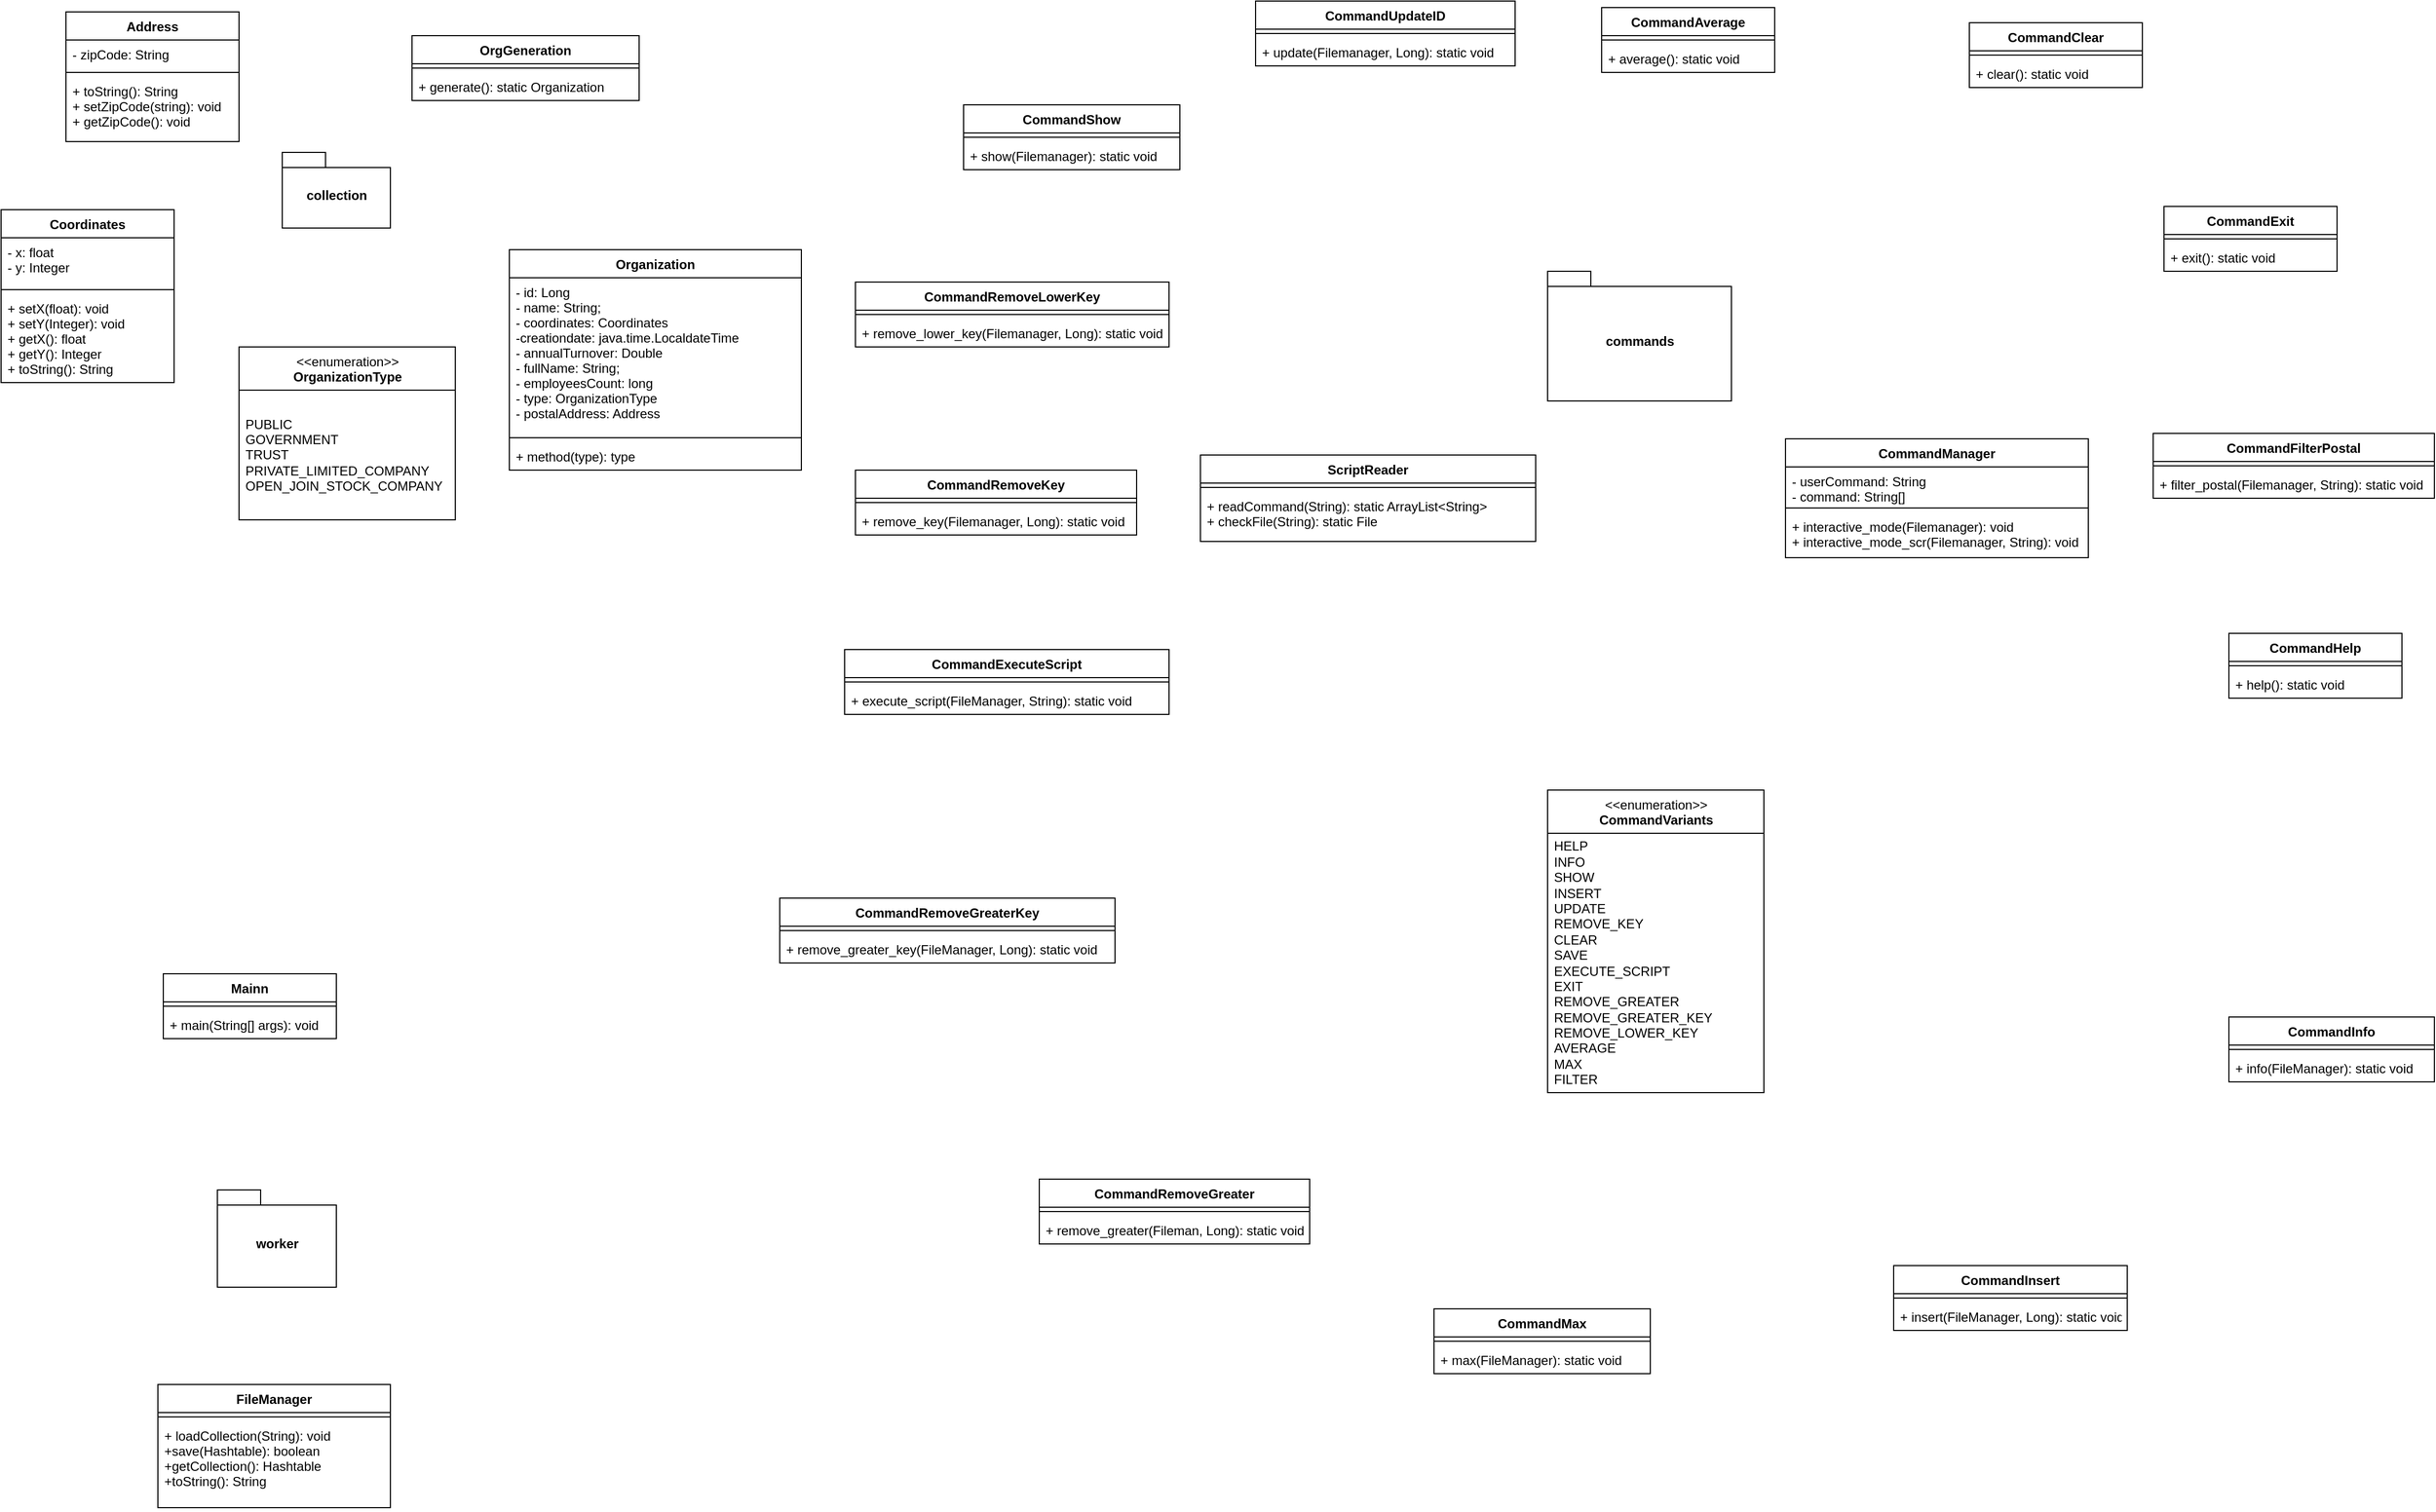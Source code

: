 <mxfile version="14.4.8" type="github">
  <diagram id="C5RBs43oDa-KdzZeNtuy" name="Page-1">
    <mxGraphModel dx="3120" dy="1765" grid="1" gridSize="10" guides="1" tooltips="1" connect="1" arrows="1" fold="1" page="1" pageScale="1" pageWidth="1169" pageHeight="1654" math="0" shadow="0">
      <root>
        <mxCell id="WIyWlLk6GJQsqaUBKTNV-0" />
        <mxCell id="WIyWlLk6GJQsqaUBKTNV-1" parent="WIyWlLk6GJQsqaUBKTNV-0" />
        <mxCell id="-TGFA2THUqolWi0VZM0r-0" value="collection" style="shape=folder;fontStyle=1;spacingTop=10;tabWidth=40;tabHeight=14;tabPosition=left;html=1;" parent="WIyWlLk6GJQsqaUBKTNV-1" vertex="1">
          <mxGeometry x="320" y="220" width="100" height="70" as="geometry" />
        </mxCell>
        <mxCell id="-TGFA2THUqolWi0VZM0r-1" value="Address" style="swimlane;fontStyle=1;align=center;verticalAlign=top;childLayout=stackLayout;horizontal=1;startSize=26;horizontalStack=0;resizeParent=1;resizeParentMax=0;resizeLast=0;collapsible=1;marginBottom=0;" parent="WIyWlLk6GJQsqaUBKTNV-1" vertex="1">
          <mxGeometry x="120" y="90" width="160" height="120" as="geometry" />
        </mxCell>
        <mxCell id="-TGFA2THUqolWi0VZM0r-2" value="- zipCode: String" style="text;strokeColor=none;fillColor=none;align=left;verticalAlign=top;spacingLeft=4;spacingRight=4;overflow=hidden;rotatable=0;points=[[0,0.5],[1,0.5]];portConstraint=eastwest;" parent="-TGFA2THUqolWi0VZM0r-1" vertex="1">
          <mxGeometry y="26" width="160" height="26" as="geometry" />
        </mxCell>
        <mxCell id="-TGFA2THUqolWi0VZM0r-3" value="" style="line;strokeWidth=1;fillColor=none;align=left;verticalAlign=middle;spacingTop=-1;spacingLeft=3;spacingRight=3;rotatable=0;labelPosition=right;points=[];portConstraint=eastwest;" parent="-TGFA2THUqolWi0VZM0r-1" vertex="1">
          <mxGeometry y="52" width="160" height="8" as="geometry" />
        </mxCell>
        <mxCell id="-TGFA2THUqolWi0VZM0r-4" value="+ toString(): String&#xa;+ setZipCode(string): void&#xa;+ getZipCode(): void" style="text;strokeColor=none;fillColor=none;align=left;verticalAlign=top;spacingLeft=4;spacingRight=4;overflow=hidden;rotatable=0;points=[[0,0.5],[1,0.5]];portConstraint=eastwest;" parent="-TGFA2THUqolWi0VZM0r-1" vertex="1">
          <mxGeometry y="60" width="160" height="60" as="geometry" />
        </mxCell>
        <mxCell id="-TGFA2THUqolWi0VZM0r-5" value="Coordinates" style="swimlane;fontStyle=1;align=center;verticalAlign=top;childLayout=stackLayout;horizontal=1;startSize=26;horizontalStack=0;resizeParent=1;resizeParentMax=0;resizeLast=0;collapsible=1;marginBottom=0;" parent="WIyWlLk6GJQsqaUBKTNV-1" vertex="1">
          <mxGeometry x="60" y="273" width="160" height="160" as="geometry" />
        </mxCell>
        <mxCell id="-TGFA2THUqolWi0VZM0r-6" value="- x: float&#xa;- y: Integer" style="text;strokeColor=none;fillColor=none;align=left;verticalAlign=top;spacingLeft=4;spacingRight=4;overflow=hidden;rotatable=0;points=[[0,0.5],[1,0.5]];portConstraint=eastwest;" parent="-TGFA2THUqolWi0VZM0r-5" vertex="1">
          <mxGeometry y="26" width="160" height="44" as="geometry" />
        </mxCell>
        <mxCell id="-TGFA2THUqolWi0VZM0r-7" value="" style="line;strokeWidth=1;fillColor=none;align=left;verticalAlign=middle;spacingTop=-1;spacingLeft=3;spacingRight=3;rotatable=0;labelPosition=right;points=[];portConstraint=eastwest;" parent="-TGFA2THUqolWi0VZM0r-5" vertex="1">
          <mxGeometry y="70" width="160" height="8" as="geometry" />
        </mxCell>
        <mxCell id="-TGFA2THUqolWi0VZM0r-8" value="+ setX(float): void&#xa;+ setY(Integer): void&#xa;+ getX(): float&#xa;+ getY(): Integer&#xa;+ toString(): String" style="text;strokeColor=none;fillColor=none;align=left;verticalAlign=top;spacingLeft=4;spacingRight=4;overflow=hidden;rotatable=0;points=[[0,0.5],[1,0.5]];portConstraint=eastwest;" parent="-TGFA2THUqolWi0VZM0r-5" vertex="1">
          <mxGeometry y="78" width="160" height="82" as="geometry" />
        </mxCell>
        <mxCell id="-TGFA2THUqolWi0VZM0r-9" value="OrgGeneration" style="swimlane;fontStyle=1;align=center;verticalAlign=top;childLayout=stackLayout;horizontal=1;startSize=26;horizontalStack=0;resizeParent=1;resizeParentMax=0;resizeLast=0;collapsible=1;marginBottom=0;" parent="WIyWlLk6GJQsqaUBKTNV-1" vertex="1">
          <mxGeometry x="440" y="112" width="210" height="60" as="geometry" />
        </mxCell>
        <mxCell id="-TGFA2THUqolWi0VZM0r-11" value="" style="line;strokeWidth=1;fillColor=none;align=left;verticalAlign=middle;spacingTop=-1;spacingLeft=3;spacingRight=3;rotatable=0;labelPosition=right;points=[];portConstraint=eastwest;" parent="-TGFA2THUqolWi0VZM0r-9" vertex="1">
          <mxGeometry y="26" width="210" height="8" as="geometry" />
        </mxCell>
        <mxCell id="-TGFA2THUqolWi0VZM0r-12" value="+ generate(): static Organization" style="text;strokeColor=none;fillColor=none;align=left;verticalAlign=top;spacingLeft=4;spacingRight=4;overflow=hidden;rotatable=0;points=[[0,0.5],[1,0.5]];portConstraint=eastwest;" parent="-TGFA2THUqolWi0VZM0r-9" vertex="1">
          <mxGeometry y="34" width="210" height="26" as="geometry" />
        </mxCell>
        <mxCell id="-TGFA2THUqolWi0VZM0r-17" value="Organization" style="swimlane;fontStyle=1;align=center;verticalAlign=top;childLayout=stackLayout;horizontal=1;startSize=26;horizontalStack=0;resizeParent=1;resizeParentMax=0;resizeLast=0;collapsible=1;marginBottom=0;" parent="WIyWlLk6GJQsqaUBKTNV-1" vertex="1">
          <mxGeometry x="530" y="310" width="270" height="204" as="geometry" />
        </mxCell>
        <mxCell id="-TGFA2THUqolWi0VZM0r-18" value="- id: Long&#xa;- name: String;&#xa;- coordinates: Coordinates&#xa;-creationdate: java.time.LocaldateTime&#xa;- annualTurnover: Double&#xa;- fullName: String;&#xa;- employeesCount: long&#xa;- type: OrganizationType&#xa;- postalAddress: Address&#xa;" style="text;strokeColor=none;fillColor=none;align=left;verticalAlign=top;spacingLeft=4;spacingRight=4;overflow=hidden;rotatable=0;points=[[0,0.5],[1,0.5]];portConstraint=eastwest;" parent="-TGFA2THUqolWi0VZM0r-17" vertex="1">
          <mxGeometry y="26" width="270" height="144" as="geometry" />
        </mxCell>
        <mxCell id="-TGFA2THUqolWi0VZM0r-19" value="" style="line;strokeWidth=1;fillColor=none;align=left;verticalAlign=middle;spacingTop=-1;spacingLeft=3;spacingRight=3;rotatable=0;labelPosition=right;points=[];portConstraint=eastwest;" parent="-TGFA2THUqolWi0VZM0r-17" vertex="1">
          <mxGeometry y="170" width="270" height="8" as="geometry" />
        </mxCell>
        <mxCell id="-TGFA2THUqolWi0VZM0r-20" value="+ method(type): type" style="text;strokeColor=none;fillColor=none;align=left;verticalAlign=top;spacingLeft=4;spacingRight=4;overflow=hidden;rotatable=0;points=[[0,0.5],[1,0.5]];portConstraint=eastwest;" parent="-TGFA2THUqolWi0VZM0r-17" vertex="1">
          <mxGeometry y="178" width="270" height="26" as="geometry" />
        </mxCell>
        <mxCell id="-TGFA2THUqolWi0VZM0r-21" value="commands" style="shape=folder;fontStyle=1;spacingTop=10;tabWidth=40;tabHeight=14;tabPosition=left;html=1;" parent="WIyWlLk6GJQsqaUBKTNV-1" vertex="1">
          <mxGeometry x="1490" y="330" width="170" height="120" as="geometry" />
        </mxCell>
        <mxCell id="-TGFA2THUqolWi0VZM0r-22" value="CommandUpdateID" style="swimlane;fontStyle=1;align=center;verticalAlign=top;childLayout=stackLayout;horizontal=1;startSize=26;horizontalStack=0;resizeParent=1;resizeParentMax=0;resizeLast=0;collapsible=1;marginBottom=0;" parent="WIyWlLk6GJQsqaUBKTNV-1" vertex="1">
          <mxGeometry x="1220" y="80" width="240" height="60" as="geometry" />
        </mxCell>
        <mxCell id="-TGFA2THUqolWi0VZM0r-24" value="" style="line;strokeWidth=1;fillColor=none;align=left;verticalAlign=middle;spacingTop=-1;spacingLeft=3;spacingRight=3;rotatable=0;labelPosition=right;points=[];portConstraint=eastwest;" parent="-TGFA2THUqolWi0VZM0r-22" vertex="1">
          <mxGeometry y="26" width="240" height="8" as="geometry" />
        </mxCell>
        <mxCell id="-TGFA2THUqolWi0VZM0r-25" value="+ update(Filemanager, Long): static void" style="text;strokeColor=none;fillColor=none;align=left;verticalAlign=top;spacingLeft=4;spacingRight=4;overflow=hidden;rotatable=0;points=[[0,0.5],[1,0.5]];portConstraint=eastwest;" parent="-TGFA2THUqolWi0VZM0r-22" vertex="1">
          <mxGeometry y="34" width="240" height="26" as="geometry" />
        </mxCell>
        <mxCell id="-TGFA2THUqolWi0VZM0r-26" value="CommandShow" style="swimlane;fontStyle=1;align=center;verticalAlign=top;childLayout=stackLayout;horizontal=1;startSize=26;horizontalStack=0;resizeParent=1;resizeParentMax=0;resizeLast=0;collapsible=1;marginBottom=0;" parent="WIyWlLk6GJQsqaUBKTNV-1" vertex="1">
          <mxGeometry x="950" y="176" width="200" height="60" as="geometry" />
        </mxCell>
        <mxCell id="-TGFA2THUqolWi0VZM0r-28" value="" style="line;strokeWidth=1;fillColor=none;align=left;verticalAlign=middle;spacingTop=-1;spacingLeft=3;spacingRight=3;rotatable=0;labelPosition=right;points=[];portConstraint=eastwest;" parent="-TGFA2THUqolWi0VZM0r-26" vertex="1">
          <mxGeometry y="26" width="200" height="8" as="geometry" />
        </mxCell>
        <mxCell id="-TGFA2THUqolWi0VZM0r-29" value="+ show(Filemanager): static void" style="text;strokeColor=none;fillColor=none;align=left;verticalAlign=top;spacingLeft=4;spacingRight=4;overflow=hidden;rotatable=0;points=[[0,0.5],[1,0.5]];portConstraint=eastwest;" parent="-TGFA2THUqolWi0VZM0r-26" vertex="1">
          <mxGeometry y="34" width="200" height="26" as="geometry" />
        </mxCell>
        <mxCell id="-TGFA2THUqolWi0VZM0r-30" value="CommandRemoveLowerKey" style="swimlane;fontStyle=1;align=center;verticalAlign=top;childLayout=stackLayout;horizontal=1;startSize=26;horizontalStack=0;resizeParent=1;resizeParentMax=0;resizeLast=0;collapsible=1;marginBottom=0;" parent="WIyWlLk6GJQsqaUBKTNV-1" vertex="1">
          <mxGeometry x="850" y="340" width="290" height="60" as="geometry" />
        </mxCell>
        <mxCell id="-TGFA2THUqolWi0VZM0r-32" value="" style="line;strokeWidth=1;fillColor=none;align=left;verticalAlign=middle;spacingTop=-1;spacingLeft=3;spacingRight=3;rotatable=0;labelPosition=right;points=[];portConstraint=eastwest;" parent="-TGFA2THUqolWi0VZM0r-30" vertex="1">
          <mxGeometry y="26" width="290" height="8" as="geometry" />
        </mxCell>
        <mxCell id="-TGFA2THUqolWi0VZM0r-33" value="+ remove_lower_key(Filemanager, Long): static void" style="text;strokeColor=none;fillColor=none;align=left;verticalAlign=top;spacingLeft=4;spacingRight=4;overflow=hidden;rotatable=0;points=[[0,0.5],[1,0.5]];portConstraint=eastwest;" parent="-TGFA2THUqolWi0VZM0r-30" vertex="1">
          <mxGeometry y="34" width="290" height="26" as="geometry" />
        </mxCell>
        <mxCell id="-TGFA2THUqolWi0VZM0r-34" value="CommandRemoveKey" style="swimlane;fontStyle=1;align=center;verticalAlign=top;childLayout=stackLayout;horizontal=1;startSize=26;horizontalStack=0;resizeParent=1;resizeParentMax=0;resizeLast=0;collapsible=1;marginBottom=0;" parent="WIyWlLk6GJQsqaUBKTNV-1" vertex="1">
          <mxGeometry x="850" y="514" width="260" height="60" as="geometry" />
        </mxCell>
        <mxCell id="-TGFA2THUqolWi0VZM0r-36" value="" style="line;strokeWidth=1;fillColor=none;align=left;verticalAlign=middle;spacingTop=-1;spacingLeft=3;spacingRight=3;rotatable=0;labelPosition=right;points=[];portConstraint=eastwest;" parent="-TGFA2THUqolWi0VZM0r-34" vertex="1">
          <mxGeometry y="26" width="260" height="8" as="geometry" />
        </mxCell>
        <mxCell id="-TGFA2THUqolWi0VZM0r-37" value="+ remove_key(Filemanager, Long): static void" style="text;strokeColor=none;fillColor=none;align=left;verticalAlign=top;spacingLeft=4;spacingRight=4;overflow=hidden;rotatable=0;points=[[0,0.5],[1,0.5]];portConstraint=eastwest;" parent="-TGFA2THUqolWi0VZM0r-34" vertex="1">
          <mxGeometry y="34" width="260" height="26" as="geometry" />
        </mxCell>
        <mxCell id="-TGFA2THUqolWi0VZM0r-38" value="CommandExecuteScript" style="swimlane;fontStyle=1;align=center;verticalAlign=top;childLayout=stackLayout;horizontal=1;startSize=26;horizontalStack=0;resizeParent=1;resizeParentMax=0;resizeLast=0;collapsible=1;marginBottom=0;" parent="WIyWlLk6GJQsqaUBKTNV-1" vertex="1">
          <mxGeometry x="840" y="680" width="300" height="60" as="geometry" />
        </mxCell>
        <mxCell id="-TGFA2THUqolWi0VZM0r-40" value="" style="line;strokeWidth=1;fillColor=none;align=left;verticalAlign=middle;spacingTop=-1;spacingLeft=3;spacingRight=3;rotatable=0;labelPosition=right;points=[];portConstraint=eastwest;" parent="-TGFA2THUqolWi0VZM0r-38" vertex="1">
          <mxGeometry y="26" width="300" height="8" as="geometry" />
        </mxCell>
        <mxCell id="-TGFA2THUqolWi0VZM0r-41" value="+ execute_script(FileManager, String): static void" style="text;strokeColor=none;fillColor=none;align=left;verticalAlign=top;spacingLeft=4;spacingRight=4;overflow=hidden;rotatable=0;points=[[0,0.5],[1,0.5]];portConstraint=eastwest;" parent="-TGFA2THUqolWi0VZM0r-38" vertex="1">
          <mxGeometry y="34" width="300" height="26" as="geometry" />
        </mxCell>
        <mxCell id="-TGFA2THUqolWi0VZM0r-42" value="CommandRemoveGreaterKey" style="swimlane;fontStyle=1;align=center;verticalAlign=top;childLayout=stackLayout;horizontal=1;startSize=26;horizontalStack=0;resizeParent=1;resizeParentMax=0;resizeLast=0;collapsible=1;marginBottom=0;" parent="WIyWlLk6GJQsqaUBKTNV-1" vertex="1">
          <mxGeometry x="780" y="910" width="310" height="60" as="geometry" />
        </mxCell>
        <mxCell id="-TGFA2THUqolWi0VZM0r-44" value="" style="line;strokeWidth=1;fillColor=none;align=left;verticalAlign=middle;spacingTop=-1;spacingLeft=3;spacingRight=3;rotatable=0;labelPosition=right;points=[];portConstraint=eastwest;" parent="-TGFA2THUqolWi0VZM0r-42" vertex="1">
          <mxGeometry y="26" width="310" height="8" as="geometry" />
        </mxCell>
        <mxCell id="-TGFA2THUqolWi0VZM0r-45" value="+ remove_greater_key(FileManager, Long): static void" style="text;strokeColor=none;fillColor=none;align=left;verticalAlign=top;spacingLeft=4;spacingRight=4;overflow=hidden;rotatable=0;points=[[0,0.5],[1,0.5]];portConstraint=eastwest;" parent="-TGFA2THUqolWi0VZM0r-42" vertex="1">
          <mxGeometry y="34" width="310" height="26" as="geometry" />
        </mxCell>
        <mxCell id="-TGFA2THUqolWi0VZM0r-46" value="CommandMax" style="swimlane;fontStyle=1;align=center;verticalAlign=top;childLayout=stackLayout;horizontal=1;startSize=26;horizontalStack=0;resizeParent=1;resizeParentMax=0;resizeLast=0;collapsible=1;marginBottom=0;" parent="WIyWlLk6GJQsqaUBKTNV-1" vertex="1">
          <mxGeometry x="1385" y="1290" width="200" height="60" as="geometry" />
        </mxCell>
        <mxCell id="-TGFA2THUqolWi0VZM0r-48" value="" style="line;strokeWidth=1;fillColor=none;align=left;verticalAlign=middle;spacingTop=-1;spacingLeft=3;spacingRight=3;rotatable=0;labelPosition=right;points=[];portConstraint=eastwest;" parent="-TGFA2THUqolWi0VZM0r-46" vertex="1">
          <mxGeometry y="26" width="200" height="8" as="geometry" />
        </mxCell>
        <mxCell id="-TGFA2THUqolWi0VZM0r-49" value="+ max(FileManager): static void" style="text;strokeColor=none;fillColor=none;align=left;verticalAlign=top;spacingLeft=4;spacingRight=4;overflow=hidden;rotatable=0;points=[[0,0.5],[1,0.5]];portConstraint=eastwest;" parent="-TGFA2THUqolWi0VZM0r-46" vertex="1">
          <mxGeometry y="34" width="200" height="26" as="geometry" />
        </mxCell>
        <mxCell id="-TGFA2THUqolWi0VZM0r-50" value="CommandInsert" style="swimlane;fontStyle=1;align=center;verticalAlign=top;childLayout=stackLayout;horizontal=1;startSize=26;horizontalStack=0;resizeParent=1;resizeParentMax=0;resizeLast=0;collapsible=1;marginBottom=0;" parent="WIyWlLk6GJQsqaUBKTNV-1" vertex="1">
          <mxGeometry x="1810" y="1250" width="216" height="60" as="geometry" />
        </mxCell>
        <mxCell id="-TGFA2THUqolWi0VZM0r-52" value="" style="line;strokeWidth=1;fillColor=none;align=left;verticalAlign=middle;spacingTop=-1;spacingLeft=3;spacingRight=3;rotatable=0;labelPosition=right;points=[];portConstraint=eastwest;" parent="-TGFA2THUqolWi0VZM0r-50" vertex="1">
          <mxGeometry y="26" width="216" height="8" as="geometry" />
        </mxCell>
        <mxCell id="-TGFA2THUqolWi0VZM0r-53" value="+ insert(FileManager, Long): static void" style="text;strokeColor=none;fillColor=none;align=left;verticalAlign=top;spacingLeft=4;spacingRight=4;overflow=hidden;rotatable=0;points=[[0,0.5],[1,0.5]];portConstraint=eastwest;" parent="-TGFA2THUqolWi0VZM0r-50" vertex="1">
          <mxGeometry y="34" width="216" height="26" as="geometry" />
        </mxCell>
        <mxCell id="-TGFA2THUqolWi0VZM0r-54" value="CommandAverage" style="swimlane;fontStyle=1;align=center;verticalAlign=top;childLayout=stackLayout;horizontal=1;startSize=26;horizontalStack=0;resizeParent=1;resizeParentMax=0;resizeLast=0;collapsible=1;marginBottom=0;" parent="WIyWlLk6GJQsqaUBKTNV-1" vertex="1">
          <mxGeometry x="1540" y="86" width="160" height="60" as="geometry" />
        </mxCell>
        <mxCell id="-TGFA2THUqolWi0VZM0r-56" value="" style="line;strokeWidth=1;fillColor=none;align=left;verticalAlign=middle;spacingTop=-1;spacingLeft=3;spacingRight=3;rotatable=0;labelPosition=right;points=[];portConstraint=eastwest;" parent="-TGFA2THUqolWi0VZM0r-54" vertex="1">
          <mxGeometry y="26" width="160" height="8" as="geometry" />
        </mxCell>
        <mxCell id="-TGFA2THUqolWi0VZM0r-57" value="+ average(): static void" style="text;strokeColor=none;fillColor=none;align=left;verticalAlign=top;spacingLeft=4;spacingRight=4;overflow=hidden;rotatable=0;points=[[0,0.5],[1,0.5]];portConstraint=eastwest;" parent="-TGFA2THUqolWi0VZM0r-54" vertex="1">
          <mxGeometry y="34" width="160" height="26" as="geometry" />
        </mxCell>
        <mxCell id="-TGFA2THUqolWi0VZM0r-58" value="CommandClear" style="swimlane;fontStyle=1;align=center;verticalAlign=top;childLayout=stackLayout;horizontal=1;startSize=26;horizontalStack=0;resizeParent=1;resizeParentMax=0;resizeLast=0;collapsible=1;marginBottom=0;" parent="WIyWlLk6GJQsqaUBKTNV-1" vertex="1">
          <mxGeometry x="1880" y="100" width="160" height="60" as="geometry" />
        </mxCell>
        <mxCell id="-TGFA2THUqolWi0VZM0r-60" value="" style="line;strokeWidth=1;fillColor=none;align=left;verticalAlign=middle;spacingTop=-1;spacingLeft=3;spacingRight=3;rotatable=0;labelPosition=right;points=[];portConstraint=eastwest;" parent="-TGFA2THUqolWi0VZM0r-58" vertex="1">
          <mxGeometry y="26" width="160" height="8" as="geometry" />
        </mxCell>
        <mxCell id="-TGFA2THUqolWi0VZM0r-61" value="+ clear(): static void" style="text;strokeColor=none;fillColor=none;align=left;verticalAlign=top;spacingLeft=4;spacingRight=4;overflow=hidden;rotatable=0;points=[[0,0.5],[1,0.5]];portConstraint=eastwest;" parent="-TGFA2THUqolWi0VZM0r-58" vertex="1">
          <mxGeometry y="34" width="160" height="26" as="geometry" />
        </mxCell>
        <mxCell id="-TGFA2THUqolWi0VZM0r-62" value="CommandExit" style="swimlane;fontStyle=1;align=center;verticalAlign=top;childLayout=stackLayout;horizontal=1;startSize=26;horizontalStack=0;resizeParent=1;resizeParentMax=0;resizeLast=0;collapsible=1;marginBottom=0;" parent="WIyWlLk6GJQsqaUBKTNV-1" vertex="1">
          <mxGeometry x="2060" y="270" width="160" height="60" as="geometry" />
        </mxCell>
        <mxCell id="-TGFA2THUqolWi0VZM0r-64" value="" style="line;strokeWidth=1;fillColor=none;align=left;verticalAlign=middle;spacingTop=-1;spacingLeft=3;spacingRight=3;rotatable=0;labelPosition=right;points=[];portConstraint=eastwest;" parent="-TGFA2THUqolWi0VZM0r-62" vertex="1">
          <mxGeometry y="26" width="160" height="8" as="geometry" />
        </mxCell>
        <mxCell id="-TGFA2THUqolWi0VZM0r-65" value="+ exit(): static void" style="text;strokeColor=none;fillColor=none;align=left;verticalAlign=top;spacingLeft=4;spacingRight=4;overflow=hidden;rotatable=0;points=[[0,0.5],[1,0.5]];portConstraint=eastwest;" parent="-TGFA2THUqolWi0VZM0r-62" vertex="1">
          <mxGeometry y="34" width="160" height="26" as="geometry" />
        </mxCell>
        <mxCell id="-TGFA2THUqolWi0VZM0r-66" value="CommandFilterPostal" style="swimlane;fontStyle=1;align=center;verticalAlign=top;childLayout=stackLayout;horizontal=1;startSize=26;horizontalStack=0;resizeParent=1;resizeParentMax=0;resizeLast=0;collapsible=1;marginBottom=0;" parent="WIyWlLk6GJQsqaUBKTNV-1" vertex="1">
          <mxGeometry x="2050" y="480" width="260" height="60" as="geometry" />
        </mxCell>
        <mxCell id="-TGFA2THUqolWi0VZM0r-68" value="" style="line;strokeWidth=1;fillColor=none;align=left;verticalAlign=middle;spacingTop=-1;spacingLeft=3;spacingRight=3;rotatable=0;labelPosition=right;points=[];portConstraint=eastwest;" parent="-TGFA2THUqolWi0VZM0r-66" vertex="1">
          <mxGeometry y="26" width="260" height="8" as="geometry" />
        </mxCell>
        <mxCell id="-TGFA2THUqolWi0VZM0r-69" value="+ filter_postal(Filemanager, String): static void" style="text;strokeColor=none;fillColor=none;align=left;verticalAlign=top;spacingLeft=4;spacingRight=4;overflow=hidden;rotatable=0;points=[[0,0.5],[1,0.5]];portConstraint=eastwest;" parent="-TGFA2THUqolWi0VZM0r-66" vertex="1">
          <mxGeometry y="34" width="260" height="26" as="geometry" />
        </mxCell>
        <mxCell id="-TGFA2THUqolWi0VZM0r-70" value="CommandHelp" style="swimlane;fontStyle=1;align=center;verticalAlign=top;childLayout=stackLayout;horizontal=1;startSize=26;horizontalStack=0;resizeParent=1;resizeParentMax=0;resizeLast=0;collapsible=1;marginBottom=0;" parent="WIyWlLk6GJQsqaUBKTNV-1" vertex="1">
          <mxGeometry x="2120" y="665" width="160" height="60" as="geometry" />
        </mxCell>
        <mxCell id="-TGFA2THUqolWi0VZM0r-72" value="" style="line;strokeWidth=1;fillColor=none;align=left;verticalAlign=middle;spacingTop=-1;spacingLeft=3;spacingRight=3;rotatable=0;labelPosition=right;points=[];portConstraint=eastwest;" parent="-TGFA2THUqolWi0VZM0r-70" vertex="1">
          <mxGeometry y="26" width="160" height="8" as="geometry" />
        </mxCell>
        <mxCell id="-TGFA2THUqolWi0VZM0r-73" value="+ help(): static void" style="text;strokeColor=none;fillColor=none;align=left;verticalAlign=top;spacingLeft=4;spacingRight=4;overflow=hidden;rotatable=0;points=[[0,0.5],[1,0.5]];portConstraint=eastwest;" parent="-TGFA2THUqolWi0VZM0r-70" vertex="1">
          <mxGeometry y="34" width="160" height="26" as="geometry" />
        </mxCell>
        <mxCell id="-TGFA2THUqolWi0VZM0r-74" value="CommandInfo" style="swimlane;fontStyle=1;align=center;verticalAlign=top;childLayout=stackLayout;horizontal=1;startSize=26;horizontalStack=0;resizeParent=1;resizeParentMax=0;resizeLast=0;collapsible=1;marginBottom=0;" parent="WIyWlLk6GJQsqaUBKTNV-1" vertex="1">
          <mxGeometry x="2120" y="1020" width="190" height="60" as="geometry" />
        </mxCell>
        <mxCell id="-TGFA2THUqolWi0VZM0r-76" value="" style="line;strokeWidth=1;fillColor=none;align=left;verticalAlign=middle;spacingTop=-1;spacingLeft=3;spacingRight=3;rotatable=0;labelPosition=right;points=[];portConstraint=eastwest;" parent="-TGFA2THUqolWi0VZM0r-74" vertex="1">
          <mxGeometry y="26" width="190" height="8" as="geometry" />
        </mxCell>
        <mxCell id="-TGFA2THUqolWi0VZM0r-77" value="+ info(FileManager): static void" style="text;strokeColor=none;fillColor=none;align=left;verticalAlign=top;spacingLeft=4;spacingRight=4;overflow=hidden;rotatable=0;points=[[0,0.5],[1,0.5]];portConstraint=eastwest;" parent="-TGFA2THUqolWi0VZM0r-74" vertex="1">
          <mxGeometry y="34" width="190" height="26" as="geometry" />
        </mxCell>
        <mxCell id="-TGFA2THUqolWi0VZM0r-78" value="CommandRemoveGreater" style="swimlane;fontStyle=1;align=center;verticalAlign=top;childLayout=stackLayout;horizontal=1;startSize=26;horizontalStack=0;resizeParent=1;resizeParentMax=0;resizeLast=0;collapsible=1;marginBottom=0;" parent="WIyWlLk6GJQsqaUBKTNV-1" vertex="1">
          <mxGeometry x="1020" y="1170" width="250" height="60" as="geometry" />
        </mxCell>
        <mxCell id="-TGFA2THUqolWi0VZM0r-80" value="" style="line;strokeWidth=1;fillColor=none;align=left;verticalAlign=middle;spacingTop=-1;spacingLeft=3;spacingRight=3;rotatable=0;labelPosition=right;points=[];portConstraint=eastwest;" parent="-TGFA2THUqolWi0VZM0r-78" vertex="1">
          <mxGeometry y="26" width="250" height="8" as="geometry" />
        </mxCell>
        <mxCell id="-TGFA2THUqolWi0VZM0r-81" value="+ remove_greater(Fileman, Long): static void" style="text;strokeColor=none;fillColor=none;align=left;verticalAlign=top;spacingLeft=4;spacingRight=4;overflow=hidden;rotatable=0;points=[[0,0.5],[1,0.5]];portConstraint=eastwest;" parent="-TGFA2THUqolWi0VZM0r-78" vertex="1">
          <mxGeometry y="34" width="250" height="26" as="geometry" />
        </mxCell>
        <mxCell id="-TGFA2THUqolWi0VZM0r-82" value="ScriptReader" style="swimlane;fontStyle=1;align=center;verticalAlign=top;childLayout=stackLayout;horizontal=1;startSize=26;horizontalStack=0;resizeParent=1;resizeParentMax=0;resizeLast=0;collapsible=1;marginBottom=0;" parent="WIyWlLk6GJQsqaUBKTNV-1" vertex="1">
          <mxGeometry x="1169" y="500" width="310" height="80" as="geometry" />
        </mxCell>
        <mxCell id="-TGFA2THUqolWi0VZM0r-84" value="" style="line;strokeWidth=1;fillColor=none;align=left;verticalAlign=middle;spacingTop=-1;spacingLeft=3;spacingRight=3;rotatable=0;labelPosition=right;points=[];portConstraint=eastwest;" parent="-TGFA2THUqolWi0VZM0r-82" vertex="1">
          <mxGeometry y="26" width="310" height="8" as="geometry" />
        </mxCell>
        <mxCell id="-TGFA2THUqolWi0VZM0r-85" value="+ readCommand(String): static ArrayList&lt;String&gt;&#xa;+ checkFile(String): static File" style="text;strokeColor=none;fillColor=none;align=left;verticalAlign=top;spacingLeft=4;spacingRight=4;overflow=hidden;rotatable=0;points=[[0,0.5],[1,0.5]];portConstraint=eastwest;" parent="-TGFA2THUqolWi0VZM0r-82" vertex="1">
          <mxGeometry y="34" width="310" height="46" as="geometry" />
        </mxCell>
        <mxCell id="-TGFA2THUqolWi0VZM0r-86" value="CommandManager" style="swimlane;fontStyle=1;align=center;verticalAlign=top;childLayout=stackLayout;horizontal=1;startSize=26;horizontalStack=0;resizeParent=1;resizeParentMax=0;resizeLast=0;collapsible=1;marginBottom=0;" parent="WIyWlLk6GJQsqaUBKTNV-1" vertex="1">
          <mxGeometry x="1710" y="485" width="280" height="110" as="geometry" />
        </mxCell>
        <mxCell id="-TGFA2THUqolWi0VZM0r-87" value="- userCommand: String&#xa;- command: String[]" style="text;strokeColor=none;fillColor=none;align=left;verticalAlign=top;spacingLeft=4;spacingRight=4;overflow=hidden;rotatable=0;points=[[0,0.5],[1,0.5]];portConstraint=eastwest;" parent="-TGFA2THUqolWi0VZM0r-86" vertex="1">
          <mxGeometry y="26" width="280" height="34" as="geometry" />
        </mxCell>
        <mxCell id="-TGFA2THUqolWi0VZM0r-88" value="" style="line;strokeWidth=1;fillColor=none;align=left;verticalAlign=middle;spacingTop=-1;spacingLeft=3;spacingRight=3;rotatable=0;labelPosition=right;points=[];portConstraint=eastwest;" parent="-TGFA2THUqolWi0VZM0r-86" vertex="1">
          <mxGeometry y="60" width="280" height="8" as="geometry" />
        </mxCell>
        <mxCell id="-TGFA2THUqolWi0VZM0r-89" value="+ interactive_mode(Filemanager): void&#xa;+ interactive_mode_scr(Filemanager, String): void" style="text;strokeColor=none;fillColor=none;align=left;verticalAlign=top;spacingLeft=4;spacingRight=4;overflow=hidden;rotatable=0;points=[[0,0.5],[1,0.5]];portConstraint=eastwest;" parent="-TGFA2THUqolWi0VZM0r-86" vertex="1">
          <mxGeometry y="68" width="280" height="42" as="geometry" />
        </mxCell>
        <mxCell id="-TGFA2THUqolWi0VZM0r-90" value="Mainn" style="swimlane;fontStyle=1;align=center;verticalAlign=top;childLayout=stackLayout;horizontal=1;startSize=26;horizontalStack=0;resizeParent=1;resizeParentMax=0;resizeLast=0;collapsible=1;marginBottom=0;" parent="WIyWlLk6GJQsqaUBKTNV-1" vertex="1">
          <mxGeometry x="210" y="980" width="160" height="60" as="geometry" />
        </mxCell>
        <mxCell id="-TGFA2THUqolWi0VZM0r-92" value="" style="line;strokeWidth=1;fillColor=none;align=left;verticalAlign=middle;spacingTop=-1;spacingLeft=3;spacingRight=3;rotatable=0;labelPosition=right;points=[];portConstraint=eastwest;" parent="-TGFA2THUqolWi0VZM0r-90" vertex="1">
          <mxGeometry y="26" width="160" height="8" as="geometry" />
        </mxCell>
        <mxCell id="-TGFA2THUqolWi0VZM0r-93" value="+ main(String[] args): void" style="text;strokeColor=none;fillColor=none;align=left;verticalAlign=top;spacingLeft=4;spacingRight=4;overflow=hidden;rotatable=0;points=[[0,0.5],[1,0.5]];portConstraint=eastwest;" parent="-TGFA2THUqolWi0VZM0r-90" vertex="1">
          <mxGeometry y="34" width="160" height="26" as="geometry" />
        </mxCell>
        <mxCell id="-TGFA2THUqolWi0VZM0r-94" value="worker" style="shape=folder;fontStyle=1;spacingTop=10;tabWidth=40;tabHeight=14;tabPosition=left;html=1;" parent="WIyWlLk6GJQsqaUBKTNV-1" vertex="1">
          <mxGeometry x="260" y="1180" width="110" height="90" as="geometry" />
        </mxCell>
        <mxCell id="-TGFA2THUqolWi0VZM0r-95" value="FileManager" style="swimlane;fontStyle=1;align=center;verticalAlign=top;childLayout=stackLayout;horizontal=1;startSize=26;horizontalStack=0;resizeParent=1;resizeParentMax=0;resizeLast=0;collapsible=1;marginBottom=0;" parent="WIyWlLk6GJQsqaUBKTNV-1" vertex="1">
          <mxGeometry x="205" y="1360" width="215" height="114" as="geometry" />
        </mxCell>
        <mxCell id="-TGFA2THUqolWi0VZM0r-97" value="" style="line;strokeWidth=1;fillColor=none;align=left;verticalAlign=middle;spacingTop=-1;spacingLeft=3;spacingRight=3;rotatable=0;labelPosition=right;points=[];portConstraint=eastwest;" parent="-TGFA2THUqolWi0VZM0r-95" vertex="1">
          <mxGeometry y="26" width="215" height="8" as="geometry" />
        </mxCell>
        <mxCell id="-TGFA2THUqolWi0VZM0r-98" value="+ loadCollection(String): void&#xa;+save(Hashtable): boolean&#xa;+getCollection(): Hashtable&#xa;+toString(): String&#xa;&#xa; " style="text;strokeColor=none;fillColor=none;align=left;verticalAlign=top;spacingLeft=4;spacingRight=4;overflow=hidden;rotatable=0;points=[[0,0.5],[1,0.5]];portConstraint=eastwest;" parent="-TGFA2THUqolWi0VZM0r-95" vertex="1">
          <mxGeometry y="34" width="215" height="80" as="geometry" />
        </mxCell>
        <mxCell id="-TGFA2THUqolWi0VZM0r-99" value="&amp;lt;&amp;lt;enumeration&amp;gt;&amp;gt;&lt;br&gt;&lt;b&gt;OrganizationType&lt;/b&gt;" style="swimlane;fontStyle=0;align=center;verticalAlign=top;childLayout=stackLayout;horizontal=1;startSize=40;horizontalStack=0;resizeParent=1;resizeParentMax=0;resizeLast=0;collapsible=0;marginBottom=0;html=1;" parent="WIyWlLk6GJQsqaUBKTNV-1" vertex="1">
          <mxGeometry x="280" y="400" width="200" height="160" as="geometry" />
        </mxCell>
        <mxCell id="-TGFA2THUqolWi0VZM0r-100" value="PUBLIC&lt;br&gt;GOVERNMENT&lt;br&gt;TRUST&lt;br&gt;PRIVATE_LIMITED_COMPANY&lt;br&gt;OPEN_JOIN_STOCK_COMPANY" style="text;html=1;strokeColor=none;fillColor=none;align=left;verticalAlign=middle;spacingLeft=4;spacingRight=4;overflow=hidden;rotatable=0;points=[[0,0.5],[1,0.5]];portConstraint=eastwest;" parent="-TGFA2THUqolWi0VZM0r-99" vertex="1">
          <mxGeometry y="40" width="200" height="120" as="geometry" />
        </mxCell>
        <mxCell id="QPNfTi87NkNvyRlDhjWa-0" value="&amp;lt;&amp;lt;enumeration&amp;gt;&amp;gt;&lt;br&gt;&lt;b&gt;CommandVariants&lt;/b&gt;" style="swimlane;fontStyle=0;align=center;verticalAlign=top;childLayout=stackLayout;horizontal=1;startSize=40;horizontalStack=0;resizeParent=1;resizeParentMax=0;resizeLast=0;collapsible=0;marginBottom=0;html=1;" vertex="1" parent="WIyWlLk6GJQsqaUBKTNV-1">
          <mxGeometry x="1490" y="810" width="200" height="280" as="geometry" />
        </mxCell>
        <mxCell id="QPNfTi87NkNvyRlDhjWa-1" value="HELP&lt;br&gt;INFO&lt;br&gt;SHOW&lt;br&gt;INSERT&lt;br&gt;UPDATE&lt;br&gt;REMOVE_KEY&lt;br&gt;CLEAR&lt;br&gt;SAVE&lt;br&gt;EXECUTE_SCRIPT&lt;br&gt;EXIT&lt;br&gt;REMOVE_GREATER&lt;br&gt;REMOVE_GREATER_KEY&lt;br&gt;REMOVE_LOWER_KEY&lt;br&gt;AVERAGE&lt;br&gt;MAX&lt;br&gt;FILTER" style="text;html=1;strokeColor=none;fillColor=none;align=left;verticalAlign=middle;spacingLeft=4;spacingRight=4;overflow=hidden;rotatable=0;points=[[0,0.5],[1,0.5]];portConstraint=eastwest;" vertex="1" parent="QPNfTi87NkNvyRlDhjWa-0">
          <mxGeometry y="40" width="200" height="240" as="geometry" />
        </mxCell>
      </root>
    </mxGraphModel>
  </diagram>
</mxfile>
